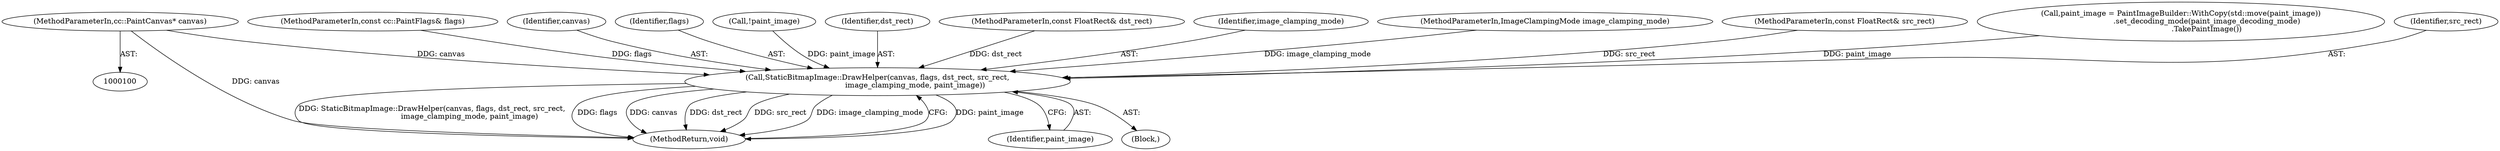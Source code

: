 digraph "0_Chrome_78d89fe556cb5dabbc47b4967cdf55e607e29580_6@pointer" {
"1000101" [label="(MethodParameterIn,cc::PaintCanvas* canvas)"];
"1000132" [label="(Call,StaticBitmapImage::DrawHelper(canvas, flags, dst_rect, src_rect,\n                                image_clamping_mode, paint_image))"];
"1000102" [label="(MethodParameterIn,const cc::PaintFlags& flags)"];
"1000133" [label="(Identifier,canvas)"];
"1000134" [label="(Identifier,flags)"];
"1000116" [label="(Call,!paint_image)"];
"1000132" [label="(Call,StaticBitmapImage::DrawHelper(canvas, flags, dst_rect, src_rect,\n                                image_clamping_mode, paint_image))"];
"1000135" [label="(Identifier,dst_rect)"];
"1000103" [label="(MethodParameterIn,const FloatRect& dst_rect)"];
"1000137" [label="(Identifier,image_clamping_mode)"];
"1000106" [label="(MethodParameterIn,ImageClampingMode image_clamping_mode)"];
"1000101" [label="(MethodParameterIn,cc::PaintCanvas* canvas)"];
"1000139" [label="(MethodReturn,void)"];
"1000104" [label="(MethodParameterIn,const FloatRect& src_rect)"];
"1000129" [label="(Call,paint_image = PaintImageBuilder::WithCopy(std::move(paint_image))\n                      .set_decoding_mode(paint_image_decoding_mode)\n                      .TakePaintImage())"];
"1000138" [label="(Identifier,paint_image)"];
"1000108" [label="(Block,)"];
"1000136" [label="(Identifier,src_rect)"];
"1000101" -> "1000100"  [label="AST: "];
"1000101" -> "1000139"  [label="DDG: canvas"];
"1000101" -> "1000132"  [label="DDG: canvas"];
"1000132" -> "1000108"  [label="AST: "];
"1000132" -> "1000138"  [label="CFG: "];
"1000133" -> "1000132"  [label="AST: "];
"1000134" -> "1000132"  [label="AST: "];
"1000135" -> "1000132"  [label="AST: "];
"1000136" -> "1000132"  [label="AST: "];
"1000137" -> "1000132"  [label="AST: "];
"1000138" -> "1000132"  [label="AST: "];
"1000139" -> "1000132"  [label="CFG: "];
"1000132" -> "1000139"  [label="DDG: paint_image"];
"1000132" -> "1000139"  [label="DDG: StaticBitmapImage::DrawHelper(canvas, flags, dst_rect, src_rect,\n                                image_clamping_mode, paint_image)"];
"1000132" -> "1000139"  [label="DDG: flags"];
"1000132" -> "1000139"  [label="DDG: canvas"];
"1000132" -> "1000139"  [label="DDG: dst_rect"];
"1000132" -> "1000139"  [label="DDG: src_rect"];
"1000132" -> "1000139"  [label="DDG: image_clamping_mode"];
"1000102" -> "1000132"  [label="DDG: flags"];
"1000103" -> "1000132"  [label="DDG: dst_rect"];
"1000104" -> "1000132"  [label="DDG: src_rect"];
"1000106" -> "1000132"  [label="DDG: image_clamping_mode"];
"1000116" -> "1000132"  [label="DDG: paint_image"];
"1000129" -> "1000132"  [label="DDG: paint_image"];
}
